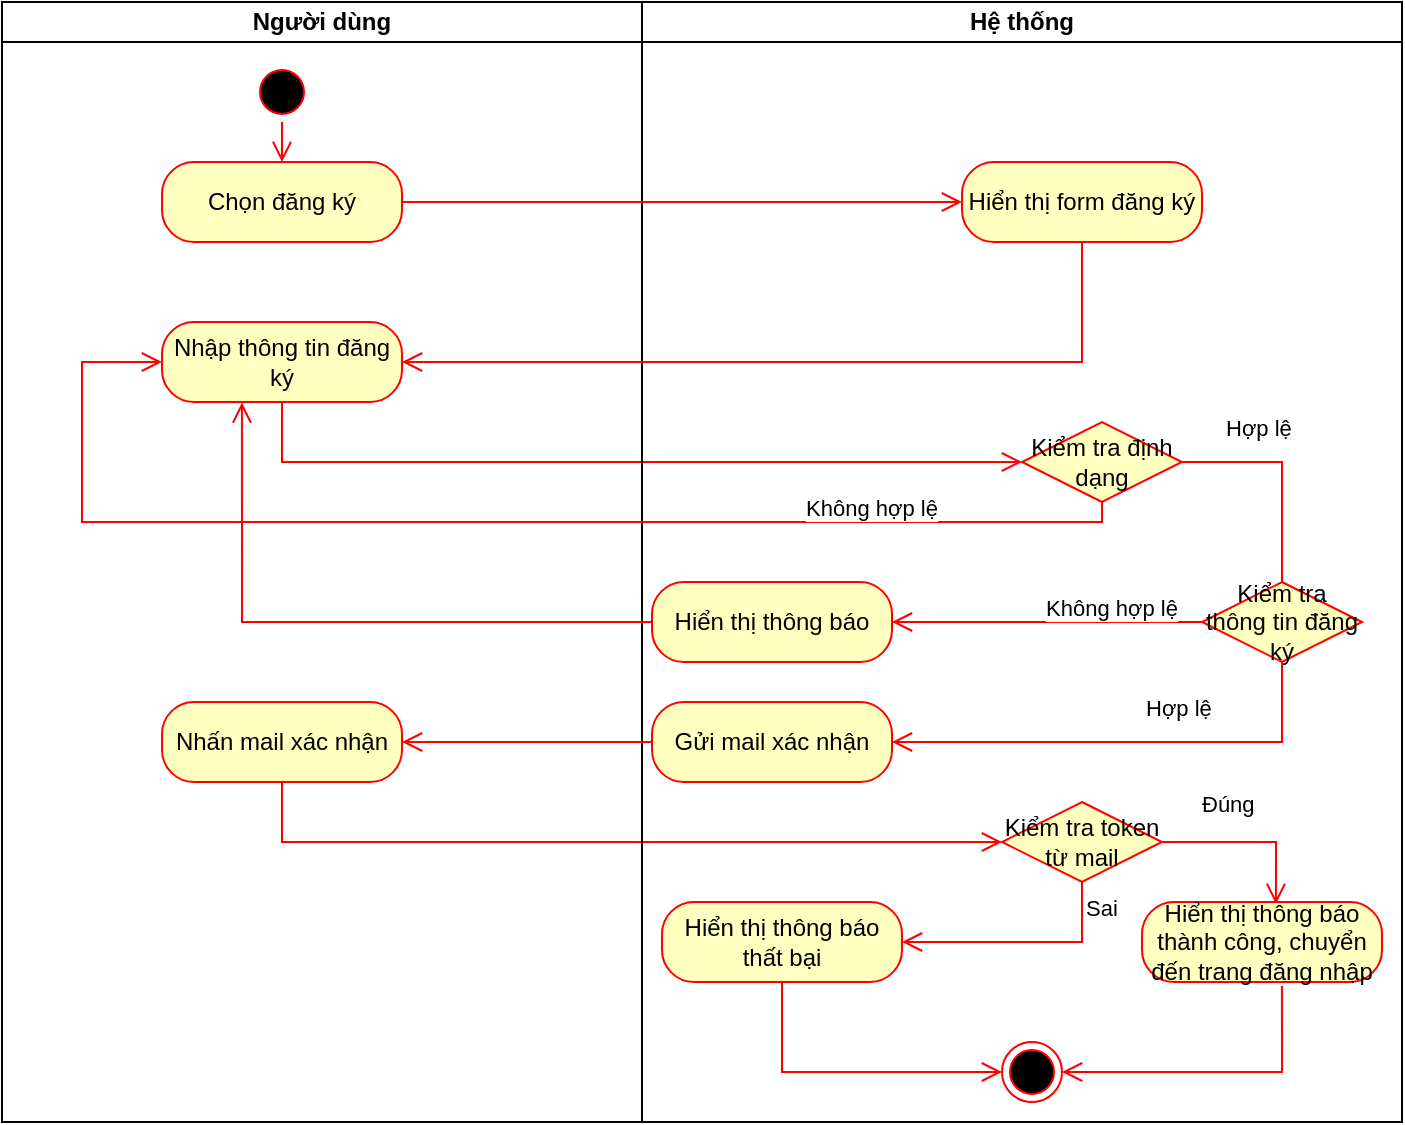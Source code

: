 <mxfile version="22.1.5" type="device">
  <diagram name="Page-1" id="NPOdBJzWhqUOJHCwfFJ6">
    <mxGraphModel dx="872" dy="473" grid="1" gridSize="10" guides="1" tooltips="1" connect="1" arrows="1" fold="1" page="1" pageScale="1" pageWidth="850" pageHeight="1100" math="0" shadow="0">
      <root>
        <mxCell id="0" />
        <mxCell id="1" parent="0" />
        <mxCell id="468RkJTBzvotOYUmDJIv-1" value="Người dùng" style="swimlane;startSize=20;whiteSpace=wrap;html=1;" vertex="1" parent="1">
          <mxGeometry x="40" y="80" width="320" height="560" as="geometry">
            <mxRectangle x="120" y="80" width="110" height="30" as="alternateBounds" />
          </mxGeometry>
        </mxCell>
        <mxCell id="468RkJTBzvotOYUmDJIv-2" value="" style="ellipse;html=1;shape=startState;fillColor=#000000;strokeColor=#ff0000;" vertex="1" parent="468RkJTBzvotOYUmDJIv-1">
          <mxGeometry x="125" y="30" width="30" height="30" as="geometry" />
        </mxCell>
        <mxCell id="468RkJTBzvotOYUmDJIv-3" value="" style="edgeStyle=orthogonalEdgeStyle;html=1;verticalAlign=bottom;endArrow=open;endSize=8;strokeColor=#ff0000;rounded=0;" edge="1" parent="468RkJTBzvotOYUmDJIv-1" source="468RkJTBzvotOYUmDJIv-2">
          <mxGeometry relative="1" as="geometry">
            <mxPoint x="140" y="80" as="targetPoint" />
          </mxGeometry>
        </mxCell>
        <mxCell id="468RkJTBzvotOYUmDJIv-4" value="Chọn đăng ký" style="rounded=1;whiteSpace=wrap;html=1;arcSize=40;fontColor=#000000;fillColor=#ffffc0;strokeColor=#ff0000;" vertex="1" parent="468RkJTBzvotOYUmDJIv-1">
          <mxGeometry x="80" y="80" width="120" height="40" as="geometry" />
        </mxCell>
        <mxCell id="468RkJTBzvotOYUmDJIv-5" value="Nhập thông tin đăng ký" style="rounded=1;whiteSpace=wrap;html=1;arcSize=40;fontColor=#000000;fillColor=#ffffc0;strokeColor=#ff0000;" vertex="1" parent="468RkJTBzvotOYUmDJIv-1">
          <mxGeometry x="80" y="160" width="120" height="40" as="geometry" />
        </mxCell>
        <mxCell id="468RkJTBzvotOYUmDJIv-6" value="" style="edgeStyle=orthogonalEdgeStyle;html=1;verticalAlign=bottom;endArrow=open;endSize=8;strokeColor=#ff0000;rounded=0;exitX=0.5;exitY=1;exitDx=0;exitDy=0;" edge="1" parent="468RkJTBzvotOYUmDJIv-1" source="468RkJTBzvotOYUmDJIv-5">
          <mxGeometry relative="1" as="geometry">
            <mxPoint x="510" y="230" as="targetPoint" />
            <mxPoint x="30" y="240" as="sourcePoint" />
            <Array as="points">
              <mxPoint x="140" y="230" />
            </Array>
          </mxGeometry>
        </mxCell>
        <mxCell id="468RkJTBzvotOYUmDJIv-22" value="Nhấn mail xác nhận" style="rounded=1;whiteSpace=wrap;html=1;arcSize=40;fontColor=#000000;fillColor=#ffffc0;strokeColor=#ff0000;" vertex="1" parent="468RkJTBzvotOYUmDJIv-1">
          <mxGeometry x="80" y="350" width="120" height="40" as="geometry" />
        </mxCell>
        <mxCell id="468RkJTBzvotOYUmDJIv-25" value="" style="edgeStyle=orthogonalEdgeStyle;html=1;verticalAlign=bottom;endArrow=open;endSize=8;strokeColor=#ff0000;rounded=0;exitX=0.5;exitY=1;exitDx=0;exitDy=0;" edge="1" parent="468RkJTBzvotOYUmDJIv-1" source="468RkJTBzvotOYUmDJIv-22">
          <mxGeometry relative="1" as="geometry">
            <mxPoint x="500" y="420" as="targetPoint" />
            <mxPoint x="130" y="390" as="sourcePoint" />
            <Array as="points">
              <mxPoint x="140" y="420" />
            </Array>
          </mxGeometry>
        </mxCell>
        <mxCell id="468RkJTBzvotOYUmDJIv-7" value="Hệ thống" style="swimlane;startSize=20;whiteSpace=wrap;html=1;" vertex="1" parent="1">
          <mxGeometry x="360" y="80" width="380" height="560" as="geometry">
            <mxRectangle x="360" y="80" width="90" height="30" as="alternateBounds" />
          </mxGeometry>
        </mxCell>
        <mxCell id="468RkJTBzvotOYUmDJIv-8" value="Hiển thị form đăng ký" style="rounded=1;whiteSpace=wrap;html=1;arcSize=40;fontColor=#000000;fillColor=#ffffc0;strokeColor=#ff0000;" vertex="1" parent="468RkJTBzvotOYUmDJIv-7">
          <mxGeometry x="160" y="80" width="120" height="40" as="geometry" />
        </mxCell>
        <mxCell id="468RkJTBzvotOYUmDJIv-9" value="" style="edgeStyle=orthogonalEdgeStyle;html=1;verticalAlign=bottom;endArrow=open;endSize=8;strokeColor=#ff0000;rounded=0;" edge="1" parent="468RkJTBzvotOYUmDJIv-7">
          <mxGeometry relative="1" as="geometry">
            <mxPoint x="160" y="100" as="targetPoint" />
            <mxPoint x="-120" y="100" as="sourcePoint" />
          </mxGeometry>
        </mxCell>
        <mxCell id="468RkJTBzvotOYUmDJIv-10" value="Kiểm tra định dạng" style="rhombus;whiteSpace=wrap;html=1;fontColor=#000000;fillColor=#ffffc0;strokeColor=#ff0000;direction=west;" vertex="1" parent="468RkJTBzvotOYUmDJIv-7">
          <mxGeometry x="190" y="210" width="80" height="40" as="geometry" />
        </mxCell>
        <mxCell id="468RkJTBzvotOYUmDJIv-11" value="Hợp lệ" style="edgeStyle=orthogonalEdgeStyle;html=1;align=left;verticalAlign=top;endArrow=open;endSize=8;strokeColor=#ff0000;rounded=0;exitX=0;exitY=0.5;exitDx=0;exitDy=0;" edge="1" parent="468RkJTBzvotOYUmDJIv-7" source="468RkJTBzvotOYUmDJIv-10">
          <mxGeometry x="-0.765" y="30" relative="1" as="geometry">
            <mxPoint x="280" y="310" as="targetPoint" />
            <mxPoint x="240" y="300" as="sourcePoint" />
            <Array as="points">
              <mxPoint x="320" y="230" />
              <mxPoint x="320" y="310" />
            </Array>
            <mxPoint as="offset" />
          </mxGeometry>
        </mxCell>
        <mxCell id="468RkJTBzvotOYUmDJIv-12" value="Kiểm tra thông tin đăng ký" style="rhombus;whiteSpace=wrap;html=1;fontColor=#000000;fillColor=#ffffc0;strokeColor=#ff0000;" vertex="1" parent="468RkJTBzvotOYUmDJIv-7">
          <mxGeometry x="280" y="290" width="80" height="40" as="geometry" />
        </mxCell>
        <mxCell id="468RkJTBzvotOYUmDJIv-13" value="Hiển thị thông báo" style="rounded=1;whiteSpace=wrap;html=1;arcSize=40;fontColor=#000000;fillColor=#ffffc0;strokeColor=#ff0000;" vertex="1" parent="468RkJTBzvotOYUmDJIv-7">
          <mxGeometry x="5" y="290" width="120" height="40" as="geometry" />
        </mxCell>
        <mxCell id="468RkJTBzvotOYUmDJIv-14" value="Không hợp lệ" style="edgeStyle=orthogonalEdgeStyle;html=1;align=left;verticalAlign=top;endArrow=open;endSize=8;strokeColor=#ff0000;rounded=0;entryX=1;entryY=0.5;entryDx=0;entryDy=0;" edge="1" parent="468RkJTBzvotOYUmDJIv-7" source="468RkJTBzvotOYUmDJIv-12" target="468RkJTBzvotOYUmDJIv-13">
          <mxGeometry x="0.032" y="-20" relative="1" as="geometry">
            <mxPoint x="-120" y="310" as="targetPoint" />
            <mxPoint as="offset" />
          </mxGeometry>
        </mxCell>
        <mxCell id="468RkJTBzvotOYUmDJIv-15" value="Gửi mail xác nhận" style="rounded=1;whiteSpace=wrap;html=1;arcSize=40;fontColor=#000000;fillColor=#ffffc0;strokeColor=#ff0000;" vertex="1" parent="468RkJTBzvotOYUmDJIv-7">
          <mxGeometry x="5" y="350" width="120" height="40" as="geometry" />
        </mxCell>
        <mxCell id="468RkJTBzvotOYUmDJIv-16" value="Hợp lệ" style="edgeStyle=orthogonalEdgeStyle;html=1;align=left;verticalAlign=top;endArrow=open;endSize=8;strokeColor=#ff0000;rounded=0;exitX=0.5;exitY=1;exitDx=0;exitDy=0;entryX=1;entryY=0.5;entryDx=0;entryDy=0;" edge="1" parent="468RkJTBzvotOYUmDJIv-7" source="468RkJTBzvotOYUmDJIv-12" target="468RkJTBzvotOYUmDJIv-15">
          <mxGeometry x="-0.064" y="-30" relative="1" as="geometry">
            <mxPoint x="150" y="420" as="targetPoint" />
            <mxPoint x="215" y="380" as="sourcePoint" />
            <Array as="points">
              <mxPoint x="320" y="370" />
              <mxPoint x="130" y="370" />
            </Array>
            <mxPoint as="offset" />
          </mxGeometry>
        </mxCell>
        <mxCell id="468RkJTBzvotOYUmDJIv-26" value="Kiểm tra token từ mail" style="rhombus;whiteSpace=wrap;html=1;fontColor=#000000;fillColor=#ffffc0;strokeColor=#ff0000;" vertex="1" parent="468RkJTBzvotOYUmDJIv-7">
          <mxGeometry x="180" y="400" width="80" height="40" as="geometry" />
        </mxCell>
        <mxCell id="468RkJTBzvotOYUmDJIv-27" value="Đúng" style="edgeStyle=orthogonalEdgeStyle;html=1;align=left;verticalAlign=bottom;endArrow=open;endSize=8;strokeColor=#ff0000;rounded=0;entryX=0.558;entryY=0.025;entryDx=0;entryDy=0;entryPerimeter=0;exitX=1;exitY=0.5;exitDx=0;exitDy=0;" edge="1" source="468RkJTBzvotOYUmDJIv-26" parent="468RkJTBzvotOYUmDJIv-7" target="468RkJTBzvotOYUmDJIv-32">
          <mxGeometry x="-0.602" y="10" relative="1" as="geometry">
            <mxPoint x="360" y="420" as="targetPoint" />
            <Array as="points">
              <mxPoint x="317" y="420" />
            </Array>
            <mxPoint as="offset" />
          </mxGeometry>
        </mxCell>
        <mxCell id="468RkJTBzvotOYUmDJIv-28" value="Sai" style="edgeStyle=orthogonalEdgeStyle;html=1;align=left;verticalAlign=top;endArrow=open;endSize=8;strokeColor=#ff0000;rounded=0;entryX=1;entryY=0.5;entryDx=0;entryDy=0;" edge="1" source="468RkJTBzvotOYUmDJIv-26" parent="468RkJTBzvotOYUmDJIv-7" target="468RkJTBzvotOYUmDJIv-29">
          <mxGeometry x="-1" relative="1" as="geometry">
            <mxPoint x="220" y="500" as="targetPoint" />
            <Array as="points">
              <mxPoint x="220" y="470" />
            </Array>
          </mxGeometry>
        </mxCell>
        <mxCell id="468RkJTBzvotOYUmDJIv-29" value="Hiển thị thông báo thất bại" style="rounded=1;whiteSpace=wrap;html=1;arcSize=40;fontColor=#000000;fillColor=#ffffc0;strokeColor=#ff0000;" vertex="1" parent="468RkJTBzvotOYUmDJIv-7">
          <mxGeometry x="10" y="450" width="120" height="40" as="geometry" />
        </mxCell>
        <mxCell id="468RkJTBzvotOYUmDJIv-32" value="Hiển thị thông báo thành công, chuyển đến trang đăng nhập" style="rounded=1;whiteSpace=wrap;html=1;arcSize=40;fontColor=#000000;fillColor=#ffffc0;strokeColor=#ff0000;" vertex="1" parent="468RkJTBzvotOYUmDJIv-7">
          <mxGeometry x="250" y="450" width="120" height="40" as="geometry" />
        </mxCell>
        <mxCell id="468RkJTBzvotOYUmDJIv-18" value="" style="ellipse;html=1;shape=endState;fillColor=#000000;strokeColor=#ff0000;" vertex="1" parent="468RkJTBzvotOYUmDJIv-7">
          <mxGeometry x="180" y="520" width="30" height="30" as="geometry" />
        </mxCell>
        <mxCell id="468RkJTBzvotOYUmDJIv-17" value="" style="edgeStyle=orthogonalEdgeStyle;html=1;verticalAlign=bottom;endArrow=open;endSize=8;strokeColor=#ff0000;rounded=0;entryX=0;entryY=0.5;entryDx=0;entryDy=0;exitX=0.5;exitY=1;exitDx=0;exitDy=0;" edge="1" parent="468RkJTBzvotOYUmDJIv-7" target="468RkJTBzvotOYUmDJIv-18" source="468RkJTBzvotOYUmDJIv-29">
          <mxGeometry relative="1" as="geometry">
            <mxPoint x="170" y="305" as="targetPoint" />
            <mxPoint x="80" y="550" as="sourcePoint" />
            <Array as="points">
              <mxPoint x="70" y="535" />
            </Array>
          </mxGeometry>
        </mxCell>
        <mxCell id="468RkJTBzvotOYUmDJIv-33" value="" style="edgeStyle=orthogonalEdgeStyle;html=1;verticalAlign=bottom;endArrow=open;endSize=8;strokeColor=#ff0000;rounded=0;entryX=1;entryY=0.5;entryDx=0;entryDy=0;exitX=0.583;exitY=1.05;exitDx=0;exitDy=0;exitPerimeter=0;" edge="1" parent="468RkJTBzvotOYUmDJIv-7" source="468RkJTBzvotOYUmDJIv-32" target="468RkJTBzvotOYUmDJIv-18">
          <mxGeometry relative="1" as="geometry">
            <mxPoint x="190" y="545" as="targetPoint" />
            <mxPoint x="80" y="500" as="sourcePoint" />
            <Array as="points">
              <mxPoint x="320" y="535" />
            </Array>
          </mxGeometry>
        </mxCell>
        <mxCell id="468RkJTBzvotOYUmDJIv-19" value="" style="edgeStyle=orthogonalEdgeStyle;html=1;verticalAlign=bottom;endArrow=open;endSize=8;strokeColor=#ff0000;rounded=0;exitX=0.5;exitY=1;exitDx=0;exitDy=0;entryX=1;entryY=0.5;entryDx=0;entryDy=0;" edge="1" parent="1" source="468RkJTBzvotOYUmDJIv-8" target="468RkJTBzvotOYUmDJIv-5">
          <mxGeometry relative="1" as="geometry">
            <mxPoint x="510" y="395" as="targetPoint" />
            <mxPoint x="510" y="325" as="sourcePoint" />
          </mxGeometry>
        </mxCell>
        <mxCell id="468RkJTBzvotOYUmDJIv-20" value="Không hợp lệ" style="edgeStyle=orthogonalEdgeStyle;html=1;align=left;verticalAlign=top;endArrow=open;endSize=8;strokeColor=#ff0000;rounded=0;exitX=0.5;exitY=0;exitDx=0;exitDy=0;entryX=0;entryY=0.5;entryDx=0;entryDy=0;" edge="1" parent="1" source="468RkJTBzvotOYUmDJIv-10" target="468RkJTBzvotOYUmDJIv-5">
          <mxGeometry x="-0.5" y="-20" relative="1" as="geometry">
            <mxPoint x="250" y="440" as="targetPoint" />
            <mxPoint x="560" y="390" as="sourcePoint" />
            <Array as="points">
              <mxPoint x="590" y="340" />
              <mxPoint x="80" y="340" />
              <mxPoint x="80" y="260" />
            </Array>
            <mxPoint as="offset" />
          </mxGeometry>
        </mxCell>
        <mxCell id="468RkJTBzvotOYUmDJIv-21" value="" style="edgeStyle=orthogonalEdgeStyle;html=1;verticalAlign=bottom;endArrow=open;endSize=8;strokeColor=#ff0000;rounded=0;entryX=0.333;entryY=1.006;entryDx=0;entryDy=0;entryPerimeter=0;exitX=0;exitY=0.5;exitDx=0;exitDy=0;" edge="1" parent="1" source="468RkJTBzvotOYUmDJIv-13" target="468RkJTBzvotOYUmDJIv-5">
          <mxGeometry relative="1" as="geometry">
            <mxPoint x="400" y="470" as="targetPoint" />
            <mxPoint x="160" y="360" as="sourcePoint" />
            <Array as="points">
              <mxPoint x="160" y="390" />
            </Array>
          </mxGeometry>
        </mxCell>
        <mxCell id="468RkJTBzvotOYUmDJIv-24" value="" style="edgeStyle=orthogonalEdgeStyle;html=1;verticalAlign=bottom;endArrow=open;endSize=8;strokeColor=#ff0000;rounded=0;exitX=0;exitY=0.5;exitDx=0;exitDy=0;entryX=1;entryY=0.5;entryDx=0;entryDy=0;" edge="1" parent="1" source="468RkJTBzvotOYUmDJIv-15" target="468RkJTBzvotOYUmDJIv-22">
          <mxGeometry relative="1" as="geometry">
            <mxPoint x="340" y="500" as="targetPoint" />
            <mxPoint x="60" y="500" as="sourcePoint" />
          </mxGeometry>
        </mxCell>
      </root>
    </mxGraphModel>
  </diagram>
</mxfile>
